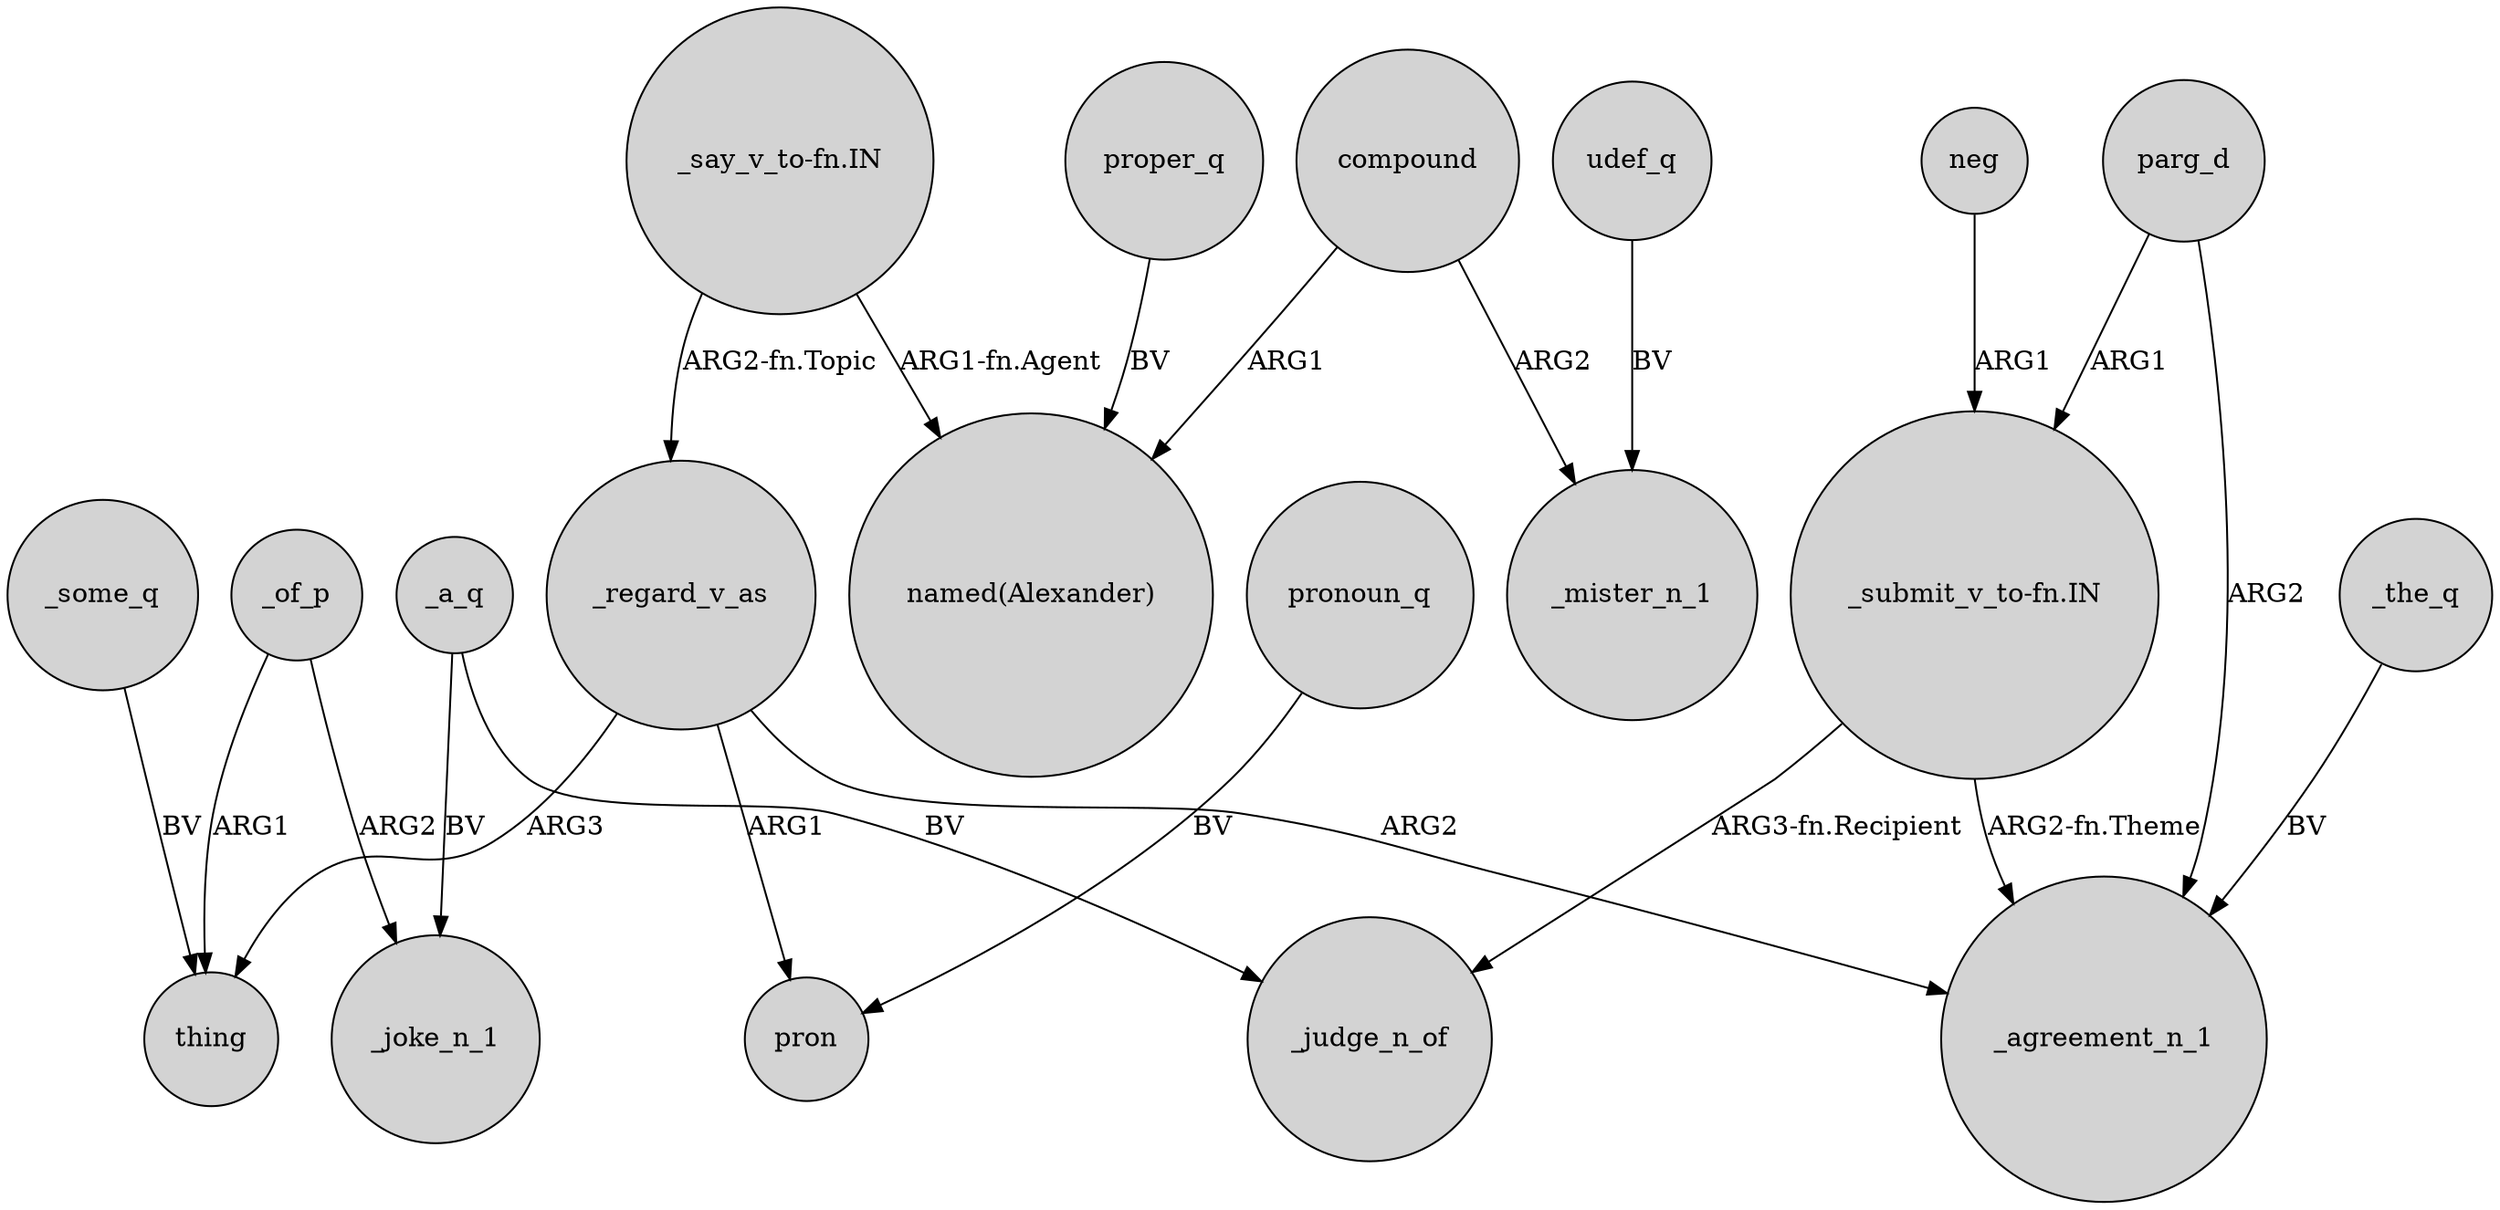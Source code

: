 digraph {
	node [shape=circle style=filled]
	proper_q -> "named(Alexander)" [label=BV]
	"_say_v_to-fn.IN" -> _regard_v_as [label="ARG2-fn.Topic"]
	_some_q -> thing [label=BV]
	compound -> _mister_n_1 [label=ARG2]
	udef_q -> _mister_n_1 [label=BV]
	compound -> "named(Alexander)" [label=ARG1]
	_regard_v_as -> pron [label=ARG1]
	_a_q -> _joke_n_1 [label=BV]
	_a_q -> _judge_n_of [label=BV]
	"_submit_v_to-fn.IN" -> _judge_n_of [label="ARG3-fn.Recipient"]
	pronoun_q -> pron [label=BV]
	_the_q -> _agreement_n_1 [label=BV]
	parg_d -> "_submit_v_to-fn.IN" [label=ARG1]
	_regard_v_as -> _agreement_n_1 [label=ARG2]
	_of_p -> _joke_n_1 [label=ARG2]
	_of_p -> thing [label=ARG1]
	"_submit_v_to-fn.IN" -> _agreement_n_1 [label="ARG2-fn.Theme"]
	neg -> "_submit_v_to-fn.IN" [label=ARG1]
	parg_d -> _agreement_n_1 [label=ARG2]
	"_say_v_to-fn.IN" -> "named(Alexander)" [label="ARG1-fn.Agent"]
	_regard_v_as -> thing [label=ARG3]
}
